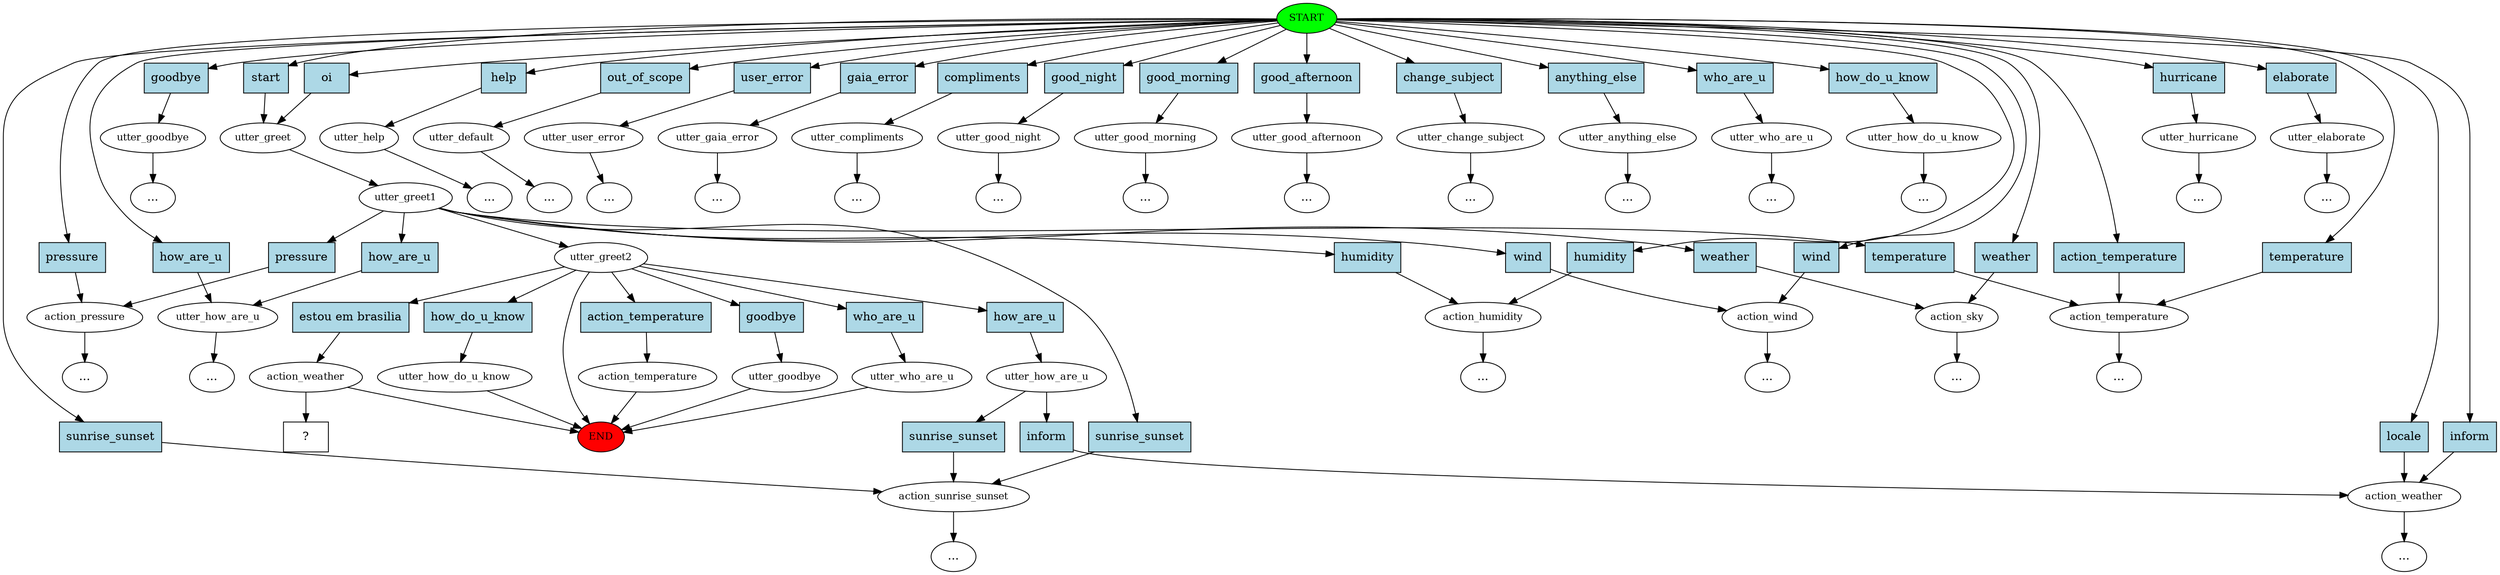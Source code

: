 digraph  {
0 [class="start active", fillcolor=green, fontsize=12, label=START, style=filled];
"-1" [class=end, fillcolor=red, fontsize=12, label=END, style=filled];
1 [class=active, fontsize=12, label=utter_greet];
2 [class=active, fontsize=12, label=utter_greet1];
3 [class=active, fontsize=12, label=utter_greet2];
4 [class="", fontsize=12, label=action_temperature];
5 [class="", fontsize=12, label=action_temperature];
6 [class="", fontsize=12, label=utter_goodbye];
"-4" [class=ellipsis, label="..."];
7 [class="", fontsize=12, label=utter_how_are_u];
11 [class="", fontsize=12, label=utter_how_are_u];
12 [class="", fontsize=12, label=action_weather];
13 [class="", fontsize=12, label=utter_help];
"-7" [class=ellipsis, label="..."];
15 [class="", fontsize=12, label=utter_default];
"-9" [class=ellipsis, label="..."];
16 [class="", fontsize=12, label=utter_user_error];
"-10" [class=ellipsis, label="..."];
17 [class="", fontsize=12, label=utter_gaia_error];
"-11" [class=ellipsis, label="..."];
18 [class="", fontsize=12, label=utter_compliments];
"-12" [class=ellipsis, label="..."];
22 [class="", fontsize=12, label=utter_goodbye];
26 [class="", fontsize=12, label=utter_good_night];
27 [class="", fontsize=12, label=utter_good_morning];
"-14" [class=ellipsis, label="..."];
"-15" [class=ellipsis, label="..."];
29 [class="", fontsize=12, label=utter_good_afternoon];
"-16" [class=ellipsis, label="..."];
30 [class="", fontsize=12, label=utter_change_subject];
"-17" [class=ellipsis, label="..."];
34 [class="", fontsize=12, label=utter_anything_else];
"-18" [class=ellipsis, label="..."];
35 [class="", fontsize=12, label=utter_who_are_u];
"-19" [class=ellipsis, label="..."];
39 [class="", fontsize=12, label=utter_who_are_u];
40 [class="", fontsize=12, label=utter_how_do_u_know];
"-20" [class=ellipsis, label="..."];
44 [class="", fontsize=12, label=utter_how_do_u_know];
"-23" [class=ellipsis, label="..."];
55 [class="", fontsize=12, label=action_pressure];
"-26" [class=ellipsis, label="..."];
59 [class="", fontsize=12, label=action_humidity];
"-28" [class=ellipsis, label="..."];
66 [class="", fontsize=12, label=action_sky];
"-32" [class=ellipsis, label="..."];
75 [class="", fontsize=12, label=action_wind];
"-34" [class=ellipsis, label="..."];
"-35" [class=ellipsis, label="..."];
80 [class="", fontsize=12, label=action_sunrise_sunset];
"-38" [class=ellipsis, label="..."];
89 [class="", fontsize=12, label=utter_hurricane];
"-39" [class=ellipsis, label="..."];
91 [class="", fontsize=12, label=utter_elaborate];
95 [class=active, fontsize=12, label=action_weather];
"-43" [class=ellipsis, label="..."];
"-45" [class=ellipsis, label="..."];
108 [class="intent dashed active", label="  ?  ", shape=rect];
109 [class="intent active", fillcolor=lightblue, label=oi, shape=rect, style=filled];
110 [class=intent, fillcolor=lightblue, label=start, shape=rect, style=filled];
111 [class=intent, fillcolor=lightblue, label=action_temperature, shape=rect, style=filled];
112 [class=intent, fillcolor=lightblue, label=temperature, shape=rect, style=filled];
113 [class=intent, fillcolor=lightblue, label=goodbye, shape=rect, style=filled];
114 [class=intent, fillcolor=lightblue, label=how_are_u, shape=rect, style=filled];
115 [class=intent, fillcolor=lightblue, label=help, shape=rect, style=filled];
116 [class=intent, fillcolor=lightblue, label=out_of_scope, shape=rect, style=filled];
117 [class=intent, fillcolor=lightblue, label=user_error, shape=rect, style=filled];
118 [class=intent, fillcolor=lightblue, label=gaia_error, shape=rect, style=filled];
119 [class=intent, fillcolor=lightblue, label=compliments, shape=rect, style=filled];
120 [class=intent, fillcolor=lightblue, label=good_night, shape=rect, style=filled];
121 [class=intent, fillcolor=lightblue, label=good_morning, shape=rect, style=filled];
122 [class=intent, fillcolor=lightblue, label=good_afternoon, shape=rect, style=filled];
123 [class=intent, fillcolor=lightblue, label=change_subject, shape=rect, style=filled];
124 [class=intent, fillcolor=lightblue, label=anything_else, shape=rect, style=filled];
125 [class=intent, fillcolor=lightblue, label=who_are_u, shape=rect, style=filled];
126 [class=intent, fillcolor=lightblue, label=how_do_u_know, shape=rect, style=filled];
127 [class=intent, fillcolor=lightblue, label=pressure, shape=rect, style=filled];
128 [class=intent, fillcolor=lightblue, label=humidity, shape=rect, style=filled];
129 [class=intent, fillcolor=lightblue, label=weather, shape=rect, style=filled];
130 [class=intent, fillcolor=lightblue, label=sunrise_sunset, shape=rect, style=filled];
131 [class=intent, fillcolor=lightblue, label=hurricane, shape=rect, style=filled];
132 [class=intent, fillcolor=lightblue, label=elaborate, shape=rect, style=filled];
133 [class=intent, fillcolor=lightblue, label=inform, shape=rect, style=filled];
134 [class=intent, fillcolor=lightblue, label=locale, shape=rect, style=filled];
135 [class=intent, fillcolor=lightblue, label=wind, shape=rect, style=filled];
136 [class=intent, fillcolor=lightblue, label=wind, shape=rect, style=filled];
137 [class=intent, fillcolor=lightblue, label=temperature, shape=rect, style=filled];
138 [class=intent, fillcolor=lightblue, label=how_are_u, shape=rect, style=filled];
139 [class=intent, fillcolor=lightblue, label=pressure, shape=rect, style=filled];
140 [class=intent, fillcolor=lightblue, label=humidity, shape=rect, style=filled];
141 [class=intent, fillcolor=lightblue, label=weather, shape=rect, style=filled];
142 [class=intent, fillcolor=lightblue, label=sunrise_sunset, shape=rect, style=filled];
143 [class=intent, fillcolor=lightblue, label=action_temperature, shape=rect, style=filled];
144 [class=intent, fillcolor=lightblue, label=how_are_u, shape=rect, style=filled];
145 [class=intent, fillcolor=lightblue, label=goodbye, shape=rect, style=filled];
146 [class=intent, fillcolor=lightblue, label=who_are_u, shape=rect, style=filled];
147 [class=intent, fillcolor=lightblue, label=how_do_u_know, shape=rect, style=filled];
148 [class="intent active", fillcolor=lightblue, label="estou em brasilia", shape=rect, style=filled];
149 [class=intent, fillcolor=lightblue, label=inform, shape=rect, style=filled];
150 [class=intent, fillcolor=lightblue, label=sunrise_sunset, shape=rect, style=filled];
0 -> 109  [class=active, key=0];
0 -> 110  [class="", key=0];
0 -> 111  [class="", key=0];
0 -> 112  [class="", key=0];
0 -> 113  [class="", key=0];
0 -> 114  [class="", key=0];
0 -> 115  [class="", key=0];
0 -> 116  [class="", key=0];
0 -> 117  [class="", key=0];
0 -> 118  [class="", key=0];
0 -> 119  [class="", key=0];
0 -> 120  [class="", key=0];
0 -> 121  [class="", key=0];
0 -> 122  [class="", key=0];
0 -> 123  [class="", key=0];
0 -> 124  [class="", key=0];
0 -> 125  [class="", key=0];
0 -> 126  [class="", key=0];
0 -> 127  [class="", key=0];
0 -> 128  [class="", key=0];
0 -> 129  [class="", key=0];
0 -> 130  [class="", key=0];
0 -> 131  [class="", key=0];
0 -> 132  [class="", key=0];
0 -> 133  [class="", key=0];
0 -> 134  [class="", key=0];
0 -> 135  [class="", key=0];
1 -> 2  [class=active, key=NONE, label=""];
2 -> 3  [class=active, key=NONE, label=""];
2 -> 136  [class="", key=0];
2 -> 137  [class="", key=0];
2 -> 138  [class="", key=0];
2 -> 139  [class="", key=0];
2 -> 140  [class="", key=0];
2 -> 141  [class="", key=0];
2 -> 142  [class="", key=0];
3 -> "-1"  [class="", key=NONE, label=""];
3 -> 143  [class="", key=0];
3 -> 144  [class="", key=0];
3 -> 145  [class="", key=0];
3 -> 146  [class="", key=0];
3 -> 147  [class="", key=0];
3 -> 148  [class=active, key=0];
4 -> "-1"  [class="", key=NONE, label=""];
5 -> "-23"  [class="", key=NONE, label=""];
6 -> "-4"  [class="", key=NONE, label=""];
7 -> "-35"  [class="", key=NONE, label=""];
11 -> 149  [class="", key=0];
11 -> 150  [class="", key=0];
12 -> "-45"  [class="", key=NONE, label=""];
13 -> "-7"  [class="", key=NONE, label=""];
15 -> "-9"  [class="", key=NONE, label=""];
16 -> "-10"  [class="", key=NONE, label=""];
17 -> "-11"  [class="", key=NONE, label=""];
18 -> "-12"  [class="", key=NONE, label=""];
22 -> "-1"  [class="", key=NONE, label=""];
26 -> "-15"  [class="", key=NONE, label=""];
27 -> "-14"  [class="", key=NONE, label=""];
29 -> "-16"  [class="", key=NONE, label=""];
30 -> "-17"  [class="", key=NONE, label=""];
34 -> "-18"  [class="", key=NONE, label=""];
35 -> "-19"  [class="", key=NONE, label=""];
39 -> "-1"  [class="", key=NONE, label=""];
40 -> "-20"  [class="", key=NONE, label=""];
44 -> "-1"  [class="", key=NONE, label=""];
55 -> "-26"  [class="", key=NONE, label=""];
59 -> "-28"  [class="", key=NONE, label=""];
66 -> "-32"  [class="", key=NONE, label=""];
75 -> "-34"  [class="", key=NONE, label=""];
80 -> "-38"  [class="", key=NONE, label=""];
89 -> "-39"  [class="", key=NONE, label=""];
91 -> "-43"  [class="", key=NONE, label=""];
95 -> "-1"  [class="", key=NONE, label=""];
95 -> 108  [class=active, key=NONE, label=""];
109 -> 1  [class=active, key=0];
110 -> 1  [class="", key=0];
111 -> 5  [class="", key=0];
112 -> 5  [class="", key=0];
113 -> 6  [class="", key=0];
114 -> 7  [class="", key=0];
115 -> 13  [class="", key=0];
116 -> 15  [class="", key=0];
117 -> 16  [class="", key=0];
118 -> 17  [class="", key=0];
119 -> 18  [class="", key=0];
120 -> 26  [class="", key=0];
121 -> 27  [class="", key=0];
122 -> 29  [class="", key=0];
123 -> 30  [class="", key=0];
124 -> 34  [class="", key=0];
125 -> 35  [class="", key=0];
126 -> 40  [class="", key=0];
127 -> 55  [class="", key=0];
128 -> 59  [class="", key=0];
129 -> 66  [class="", key=0];
130 -> 80  [class="", key=0];
131 -> 89  [class="", key=0];
132 -> 91  [class="", key=0];
133 -> 12  [class="", key=0];
134 -> 12  [class="", key=0];
135 -> 75  [class="", key=0];
136 -> 75  [class="", key=0];
137 -> 5  [class="", key=0];
138 -> 7  [class="", key=0];
139 -> 55  [class="", key=0];
140 -> 59  [class="", key=0];
141 -> 66  [class="", key=0];
142 -> 80  [class="", key=0];
143 -> 4  [class="", key=0];
144 -> 11  [class="", key=0];
145 -> 22  [class="", key=0];
146 -> 39  [class="", key=0];
147 -> 44  [class="", key=0];
148 -> 95  [class=active, key=0];
149 -> 12  [class="", key=0];
150 -> 80  [class="", key=0];
}
